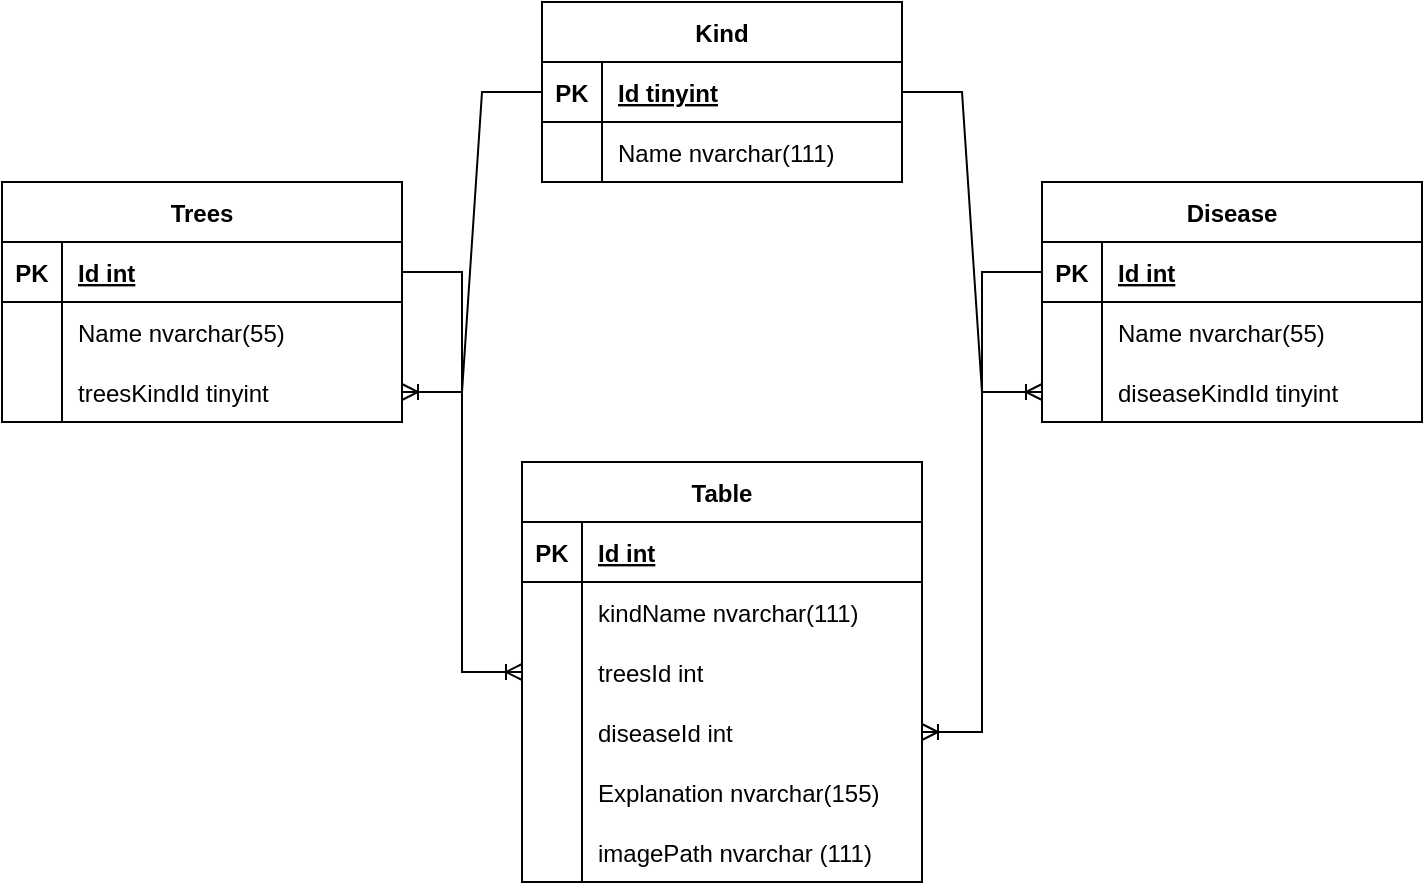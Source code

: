 <mxfile version="20.8.5" type="device"><diagram id="yClG1OPKaC8HBSMFP1sN" name="Sayfa -1"><mxGraphModel dx="879" dy="660" grid="1" gridSize="10" guides="1" tooltips="1" connect="1" arrows="1" fold="1" page="1" pageScale="1" pageWidth="827" pageHeight="1169" math="0" shadow="0"><root><mxCell id="0"/><mxCell id="1" parent="0"/><mxCell id="vMOsrhIO-IIE8Hl8CDRx-1" value="Trees" style="shape=table;startSize=30;container=1;collapsible=1;childLayout=tableLayout;fixedRows=1;rowLines=0;fontStyle=1;align=center;resizeLast=1;" parent="1" vertex="1"><mxGeometry x="40" y="200" width="200" height="120" as="geometry"/></mxCell><mxCell id="vMOsrhIO-IIE8Hl8CDRx-2" value="" style="shape=tableRow;horizontal=0;startSize=0;swimlaneHead=0;swimlaneBody=0;fillColor=none;collapsible=0;dropTarget=0;points=[[0,0.5],[1,0.5]];portConstraint=eastwest;top=0;left=0;right=0;bottom=1;" parent="vMOsrhIO-IIE8Hl8CDRx-1" vertex="1"><mxGeometry y="30" width="200" height="30" as="geometry"/></mxCell><mxCell id="vMOsrhIO-IIE8Hl8CDRx-3" value="PK" style="shape=partialRectangle;connectable=0;fillColor=none;top=0;left=0;bottom=0;right=0;fontStyle=1;overflow=hidden;" parent="vMOsrhIO-IIE8Hl8CDRx-2" vertex="1"><mxGeometry width="30" height="30" as="geometry"><mxRectangle width="30" height="30" as="alternateBounds"/></mxGeometry></mxCell><mxCell id="vMOsrhIO-IIE8Hl8CDRx-4" value="Id int" style="shape=partialRectangle;connectable=0;fillColor=none;top=0;left=0;bottom=0;right=0;align=left;spacingLeft=6;fontStyle=5;overflow=hidden;" parent="vMOsrhIO-IIE8Hl8CDRx-2" vertex="1"><mxGeometry x="30" width="170" height="30" as="geometry"><mxRectangle width="170" height="30" as="alternateBounds"/></mxGeometry></mxCell><mxCell id="vMOsrhIO-IIE8Hl8CDRx-5" value="" style="shape=tableRow;horizontal=0;startSize=0;swimlaneHead=0;swimlaneBody=0;fillColor=none;collapsible=0;dropTarget=0;points=[[0,0.5],[1,0.5]];portConstraint=eastwest;top=0;left=0;right=0;bottom=0;" parent="vMOsrhIO-IIE8Hl8CDRx-1" vertex="1"><mxGeometry y="60" width="200" height="30" as="geometry"/></mxCell><mxCell id="vMOsrhIO-IIE8Hl8CDRx-6" value="" style="shape=partialRectangle;connectable=0;fillColor=none;top=0;left=0;bottom=0;right=0;editable=1;overflow=hidden;" parent="vMOsrhIO-IIE8Hl8CDRx-5" vertex="1"><mxGeometry width="30" height="30" as="geometry"><mxRectangle width="30" height="30" as="alternateBounds"/></mxGeometry></mxCell><mxCell id="vMOsrhIO-IIE8Hl8CDRx-7" value="Name nvarchar(55)" style="shape=partialRectangle;connectable=0;fillColor=none;top=0;left=0;bottom=0;right=0;align=left;spacingLeft=6;overflow=hidden;" parent="vMOsrhIO-IIE8Hl8CDRx-5" vertex="1"><mxGeometry x="30" width="170" height="30" as="geometry"><mxRectangle width="170" height="30" as="alternateBounds"/></mxGeometry></mxCell><mxCell id="L5vYPOs5I0ZuMUx9yL5z-11" value="" style="shape=tableRow;horizontal=0;startSize=0;swimlaneHead=0;swimlaneBody=0;fillColor=none;collapsible=0;dropTarget=0;points=[[0,0.5],[1,0.5]];portConstraint=eastwest;top=0;left=0;right=0;bottom=0;" parent="vMOsrhIO-IIE8Hl8CDRx-1" vertex="1"><mxGeometry y="90" width="200" height="30" as="geometry"/></mxCell><mxCell id="L5vYPOs5I0ZuMUx9yL5z-12" value="" style="shape=partialRectangle;connectable=0;fillColor=none;top=0;left=0;bottom=0;right=0;editable=1;overflow=hidden;" parent="L5vYPOs5I0ZuMUx9yL5z-11" vertex="1"><mxGeometry width="30" height="30" as="geometry"><mxRectangle width="30" height="30" as="alternateBounds"/></mxGeometry></mxCell><mxCell id="L5vYPOs5I0ZuMUx9yL5z-13" value="treesKindId tinyint" style="shape=partialRectangle;connectable=0;fillColor=none;top=0;left=0;bottom=0;right=0;align=left;spacingLeft=6;overflow=hidden;" parent="L5vYPOs5I0ZuMUx9yL5z-11" vertex="1"><mxGeometry x="30" width="170" height="30" as="geometry"><mxRectangle width="170" height="30" as="alternateBounds"/></mxGeometry></mxCell><mxCell id="vMOsrhIO-IIE8Hl8CDRx-18" value="Kind" style="shape=table;startSize=30;container=1;collapsible=1;childLayout=tableLayout;fixedRows=1;rowLines=0;fontStyle=1;align=center;resizeLast=1;" parent="1" vertex="1"><mxGeometry x="310" y="110" width="180" height="90" as="geometry"/></mxCell><mxCell id="vMOsrhIO-IIE8Hl8CDRx-19" value="" style="shape=tableRow;horizontal=0;startSize=0;swimlaneHead=0;swimlaneBody=0;fillColor=none;collapsible=0;dropTarget=0;points=[[0,0.5],[1,0.5]];portConstraint=eastwest;top=0;left=0;right=0;bottom=1;" parent="vMOsrhIO-IIE8Hl8CDRx-18" vertex="1"><mxGeometry y="30" width="180" height="30" as="geometry"/></mxCell><mxCell id="vMOsrhIO-IIE8Hl8CDRx-20" value="PK" style="shape=partialRectangle;connectable=0;fillColor=none;top=0;left=0;bottom=0;right=0;fontStyle=1;overflow=hidden;" parent="vMOsrhIO-IIE8Hl8CDRx-19" vertex="1"><mxGeometry width="30" height="30" as="geometry"><mxRectangle width="30" height="30" as="alternateBounds"/></mxGeometry></mxCell><mxCell id="vMOsrhIO-IIE8Hl8CDRx-21" value="Id tinyint" style="shape=partialRectangle;connectable=0;fillColor=none;top=0;left=0;bottom=0;right=0;align=left;spacingLeft=6;fontStyle=5;overflow=hidden;" parent="vMOsrhIO-IIE8Hl8CDRx-19" vertex="1"><mxGeometry x="30" width="150" height="30" as="geometry"><mxRectangle width="150" height="30" as="alternateBounds"/></mxGeometry></mxCell><mxCell id="vMOsrhIO-IIE8Hl8CDRx-22" value="" style="shape=tableRow;horizontal=0;startSize=0;swimlaneHead=0;swimlaneBody=0;fillColor=none;collapsible=0;dropTarget=0;points=[[0,0.5],[1,0.5]];portConstraint=eastwest;top=0;left=0;right=0;bottom=0;" parent="vMOsrhIO-IIE8Hl8CDRx-18" vertex="1"><mxGeometry y="60" width="180" height="30" as="geometry"/></mxCell><mxCell id="vMOsrhIO-IIE8Hl8CDRx-23" value="" style="shape=partialRectangle;connectable=0;fillColor=none;top=0;left=0;bottom=0;right=0;editable=1;overflow=hidden;" parent="vMOsrhIO-IIE8Hl8CDRx-22" vertex="1"><mxGeometry width="30" height="30" as="geometry"><mxRectangle width="30" height="30" as="alternateBounds"/></mxGeometry></mxCell><mxCell id="vMOsrhIO-IIE8Hl8CDRx-24" value="Name nvarchar(111)" style="shape=partialRectangle;connectable=0;fillColor=none;top=0;left=0;bottom=0;right=0;align=left;spacingLeft=6;overflow=hidden;" parent="vMOsrhIO-IIE8Hl8CDRx-22" vertex="1"><mxGeometry x="30" width="150" height="30" as="geometry"><mxRectangle width="150" height="30" as="alternateBounds"/></mxGeometry></mxCell><mxCell id="vMOsrhIO-IIE8Hl8CDRx-31" value="Disease" style="shape=table;startSize=30;container=1;collapsible=1;childLayout=tableLayout;fixedRows=1;rowLines=0;fontStyle=1;align=center;resizeLast=1;" parent="1" vertex="1"><mxGeometry x="560" y="200" width="190" height="120" as="geometry"/></mxCell><mxCell id="vMOsrhIO-IIE8Hl8CDRx-32" value="" style="shape=tableRow;horizontal=0;startSize=0;swimlaneHead=0;swimlaneBody=0;fillColor=none;collapsible=0;dropTarget=0;points=[[0,0.5],[1,0.5]];portConstraint=eastwest;top=0;left=0;right=0;bottom=1;" parent="vMOsrhIO-IIE8Hl8CDRx-31" vertex="1"><mxGeometry y="30" width="190" height="30" as="geometry"/></mxCell><mxCell id="vMOsrhIO-IIE8Hl8CDRx-33" value="PK" style="shape=partialRectangle;connectable=0;fillColor=none;top=0;left=0;bottom=0;right=0;fontStyle=1;overflow=hidden;" parent="vMOsrhIO-IIE8Hl8CDRx-32" vertex="1"><mxGeometry width="30" height="30" as="geometry"><mxRectangle width="30" height="30" as="alternateBounds"/></mxGeometry></mxCell><mxCell id="vMOsrhIO-IIE8Hl8CDRx-34" value="Id int" style="shape=partialRectangle;connectable=0;fillColor=none;top=0;left=0;bottom=0;right=0;align=left;spacingLeft=6;fontStyle=5;overflow=hidden;" parent="vMOsrhIO-IIE8Hl8CDRx-32" vertex="1"><mxGeometry x="30" width="160" height="30" as="geometry"><mxRectangle width="160" height="30" as="alternateBounds"/></mxGeometry></mxCell><mxCell id="vMOsrhIO-IIE8Hl8CDRx-38" value="" style="shape=tableRow;horizontal=0;startSize=0;swimlaneHead=0;swimlaneBody=0;fillColor=none;collapsible=0;dropTarget=0;points=[[0,0.5],[1,0.5]];portConstraint=eastwest;top=0;left=0;right=0;bottom=0;" parent="vMOsrhIO-IIE8Hl8CDRx-31" vertex="1"><mxGeometry y="60" width="190" height="30" as="geometry"/></mxCell><mxCell id="vMOsrhIO-IIE8Hl8CDRx-39" value="" style="shape=partialRectangle;connectable=0;fillColor=none;top=0;left=0;bottom=0;right=0;editable=1;overflow=hidden;" parent="vMOsrhIO-IIE8Hl8CDRx-38" vertex="1"><mxGeometry width="30" height="30" as="geometry"><mxRectangle width="30" height="30" as="alternateBounds"/></mxGeometry></mxCell><mxCell id="vMOsrhIO-IIE8Hl8CDRx-40" value="Name nvarchar(55)" style="shape=partialRectangle;connectable=0;fillColor=none;top=0;left=0;bottom=0;right=0;align=left;spacingLeft=6;overflow=hidden;" parent="vMOsrhIO-IIE8Hl8CDRx-38" vertex="1"><mxGeometry x="30" width="160" height="30" as="geometry"><mxRectangle width="160" height="30" as="alternateBounds"/></mxGeometry></mxCell><mxCell id="L5vYPOs5I0ZuMUx9yL5z-14" value="" style="shape=tableRow;horizontal=0;startSize=0;swimlaneHead=0;swimlaneBody=0;fillColor=none;collapsible=0;dropTarget=0;points=[[0,0.5],[1,0.5]];portConstraint=eastwest;top=0;left=0;right=0;bottom=0;" parent="vMOsrhIO-IIE8Hl8CDRx-31" vertex="1"><mxGeometry y="90" width="190" height="30" as="geometry"/></mxCell><mxCell id="L5vYPOs5I0ZuMUx9yL5z-15" value="" style="shape=partialRectangle;connectable=0;fillColor=none;top=0;left=0;bottom=0;right=0;editable=1;overflow=hidden;" parent="L5vYPOs5I0ZuMUx9yL5z-14" vertex="1"><mxGeometry width="30" height="30" as="geometry"><mxRectangle width="30" height="30" as="alternateBounds"/></mxGeometry></mxCell><mxCell id="L5vYPOs5I0ZuMUx9yL5z-16" value="diseaseKindId tinyint" style="shape=partialRectangle;connectable=0;fillColor=none;top=0;left=0;bottom=0;right=0;align=left;spacingLeft=6;overflow=hidden;" parent="L5vYPOs5I0ZuMUx9yL5z-14" vertex="1"><mxGeometry x="30" width="160" height="30" as="geometry"><mxRectangle width="160" height="30" as="alternateBounds"/></mxGeometry></mxCell><mxCell id="vMOsrhIO-IIE8Hl8CDRx-69" value="Table" style="shape=table;startSize=30;container=1;collapsible=1;childLayout=tableLayout;fixedRows=1;rowLines=0;fontStyle=1;align=center;resizeLast=1;" parent="1" vertex="1"><mxGeometry x="300" y="340" width="200" height="210" as="geometry"/></mxCell><mxCell id="vMOsrhIO-IIE8Hl8CDRx-70" value="" style="shape=tableRow;horizontal=0;startSize=0;swimlaneHead=0;swimlaneBody=0;fillColor=none;collapsible=0;dropTarget=0;points=[[0,0.5],[1,0.5]];portConstraint=eastwest;top=0;left=0;right=0;bottom=1;" parent="vMOsrhIO-IIE8Hl8CDRx-69" vertex="1"><mxGeometry y="30" width="200" height="30" as="geometry"/></mxCell><mxCell id="vMOsrhIO-IIE8Hl8CDRx-71" value="PK" style="shape=partialRectangle;connectable=0;fillColor=none;top=0;left=0;bottom=0;right=0;fontStyle=1;overflow=hidden;" parent="vMOsrhIO-IIE8Hl8CDRx-70" vertex="1"><mxGeometry width="30" height="30" as="geometry"><mxRectangle width="30" height="30" as="alternateBounds"/></mxGeometry></mxCell><mxCell id="vMOsrhIO-IIE8Hl8CDRx-72" value="Id int" style="shape=partialRectangle;connectable=0;fillColor=none;top=0;left=0;bottom=0;right=0;align=left;spacingLeft=6;fontStyle=5;overflow=hidden;" parent="vMOsrhIO-IIE8Hl8CDRx-70" vertex="1"><mxGeometry x="30" width="170" height="30" as="geometry"><mxRectangle width="170" height="30" as="alternateBounds"/></mxGeometry></mxCell><mxCell id="vMOsrhIO-IIE8Hl8CDRx-73" value="" style="shape=tableRow;horizontal=0;startSize=0;swimlaneHead=0;swimlaneBody=0;fillColor=none;collapsible=0;dropTarget=0;points=[[0,0.5],[1,0.5]];portConstraint=eastwest;top=0;left=0;right=0;bottom=0;" parent="vMOsrhIO-IIE8Hl8CDRx-69" vertex="1"><mxGeometry y="60" width="200" height="30" as="geometry"/></mxCell><mxCell id="vMOsrhIO-IIE8Hl8CDRx-74" value="" style="shape=partialRectangle;connectable=0;fillColor=none;top=0;left=0;bottom=0;right=0;editable=1;overflow=hidden;" parent="vMOsrhIO-IIE8Hl8CDRx-73" vertex="1"><mxGeometry width="30" height="30" as="geometry"><mxRectangle width="30" height="30" as="alternateBounds"/></mxGeometry></mxCell><mxCell id="vMOsrhIO-IIE8Hl8CDRx-75" value="kindName nvarchar(111)" style="shape=partialRectangle;connectable=0;fillColor=none;top=0;left=0;bottom=0;right=0;align=left;spacingLeft=6;overflow=hidden;" parent="vMOsrhIO-IIE8Hl8CDRx-73" vertex="1"><mxGeometry x="30" width="170" height="30" as="geometry"><mxRectangle width="170" height="30" as="alternateBounds"/></mxGeometry></mxCell><mxCell id="vMOsrhIO-IIE8Hl8CDRx-76" value="" style="shape=tableRow;horizontal=0;startSize=0;swimlaneHead=0;swimlaneBody=0;fillColor=none;collapsible=0;dropTarget=0;points=[[0,0.5],[1,0.5]];portConstraint=eastwest;top=0;left=0;right=0;bottom=0;" parent="vMOsrhIO-IIE8Hl8CDRx-69" vertex="1"><mxGeometry y="90" width="200" height="30" as="geometry"/></mxCell><mxCell id="vMOsrhIO-IIE8Hl8CDRx-77" value="" style="shape=partialRectangle;connectable=0;fillColor=none;top=0;left=0;bottom=0;right=0;editable=1;overflow=hidden;" parent="vMOsrhIO-IIE8Hl8CDRx-76" vertex="1"><mxGeometry width="30" height="30" as="geometry"><mxRectangle width="30" height="30" as="alternateBounds"/></mxGeometry></mxCell><mxCell id="vMOsrhIO-IIE8Hl8CDRx-78" value="treesId int" style="shape=partialRectangle;connectable=0;fillColor=none;top=0;left=0;bottom=0;right=0;align=left;spacingLeft=6;overflow=hidden;" parent="vMOsrhIO-IIE8Hl8CDRx-76" vertex="1"><mxGeometry x="30" width="170" height="30" as="geometry"><mxRectangle width="170" height="30" as="alternateBounds"/></mxGeometry></mxCell><mxCell id="vMOsrhIO-IIE8Hl8CDRx-79" value="" style="shape=tableRow;horizontal=0;startSize=0;swimlaneHead=0;swimlaneBody=0;fillColor=none;collapsible=0;dropTarget=0;points=[[0,0.5],[1,0.5]];portConstraint=eastwest;top=0;left=0;right=0;bottom=0;" parent="vMOsrhIO-IIE8Hl8CDRx-69" vertex="1"><mxGeometry y="120" width="200" height="30" as="geometry"/></mxCell><mxCell id="vMOsrhIO-IIE8Hl8CDRx-80" value="" style="shape=partialRectangle;connectable=0;fillColor=none;top=0;left=0;bottom=0;right=0;editable=1;overflow=hidden;" parent="vMOsrhIO-IIE8Hl8CDRx-79" vertex="1"><mxGeometry width="30" height="30" as="geometry"><mxRectangle width="30" height="30" as="alternateBounds"/></mxGeometry></mxCell><mxCell id="vMOsrhIO-IIE8Hl8CDRx-81" value="diseaseId int" style="shape=partialRectangle;connectable=0;fillColor=none;top=0;left=0;bottom=0;right=0;align=left;spacingLeft=6;overflow=hidden;" parent="vMOsrhIO-IIE8Hl8CDRx-79" vertex="1"><mxGeometry x="30" width="170" height="30" as="geometry"><mxRectangle width="170" height="30" as="alternateBounds"/></mxGeometry></mxCell><mxCell id="vMOsrhIO-IIE8Hl8CDRx-82" value="" style="shape=tableRow;horizontal=0;startSize=0;swimlaneHead=0;swimlaneBody=0;fillColor=none;collapsible=0;dropTarget=0;points=[[0,0.5],[1,0.5]];portConstraint=eastwest;top=0;left=0;right=0;bottom=0;" parent="vMOsrhIO-IIE8Hl8CDRx-69" vertex="1"><mxGeometry y="150" width="200" height="30" as="geometry"/></mxCell><mxCell id="vMOsrhIO-IIE8Hl8CDRx-83" value="" style="shape=partialRectangle;connectable=0;fillColor=none;top=0;left=0;bottom=0;right=0;editable=1;overflow=hidden;" parent="vMOsrhIO-IIE8Hl8CDRx-82" vertex="1"><mxGeometry width="30" height="30" as="geometry"><mxRectangle width="30" height="30" as="alternateBounds"/></mxGeometry></mxCell><mxCell id="vMOsrhIO-IIE8Hl8CDRx-84" value="Explanation nvarchar(155)" style="shape=partialRectangle;connectable=0;fillColor=none;top=0;left=0;bottom=0;right=0;align=left;spacingLeft=6;overflow=hidden;" parent="vMOsrhIO-IIE8Hl8CDRx-82" vertex="1"><mxGeometry x="30" width="170" height="30" as="geometry"><mxRectangle width="170" height="30" as="alternateBounds"/></mxGeometry></mxCell><mxCell id="vMOsrhIO-IIE8Hl8CDRx-85" value="" style="shape=tableRow;horizontal=0;startSize=0;swimlaneHead=0;swimlaneBody=0;fillColor=none;collapsible=0;dropTarget=0;points=[[0,0.5],[1,0.5]];portConstraint=eastwest;top=0;left=0;right=0;bottom=0;" parent="vMOsrhIO-IIE8Hl8CDRx-69" vertex="1"><mxGeometry y="180" width="200" height="30" as="geometry"/></mxCell><mxCell id="vMOsrhIO-IIE8Hl8CDRx-86" value="" style="shape=partialRectangle;connectable=0;fillColor=none;top=0;left=0;bottom=0;right=0;editable=1;overflow=hidden;" parent="vMOsrhIO-IIE8Hl8CDRx-85" vertex="1"><mxGeometry width="30" height="30" as="geometry"><mxRectangle width="30" height="30" as="alternateBounds"/></mxGeometry></mxCell><mxCell id="vMOsrhIO-IIE8Hl8CDRx-87" value="imagePath nvarchar (111)" style="shape=partialRectangle;connectable=0;fillColor=none;top=0;left=0;bottom=0;right=0;align=left;spacingLeft=6;overflow=hidden;" parent="vMOsrhIO-IIE8Hl8CDRx-85" vertex="1"><mxGeometry x="30" width="170" height="30" as="geometry"><mxRectangle width="170" height="30" as="alternateBounds"/></mxGeometry></mxCell><mxCell id="L5vYPOs5I0ZuMUx9yL5z-17" value="" style="edgeStyle=entityRelationEdgeStyle;fontSize=12;html=1;endArrow=ERoneToMany;rounded=0;entryX=1;entryY=0.5;entryDx=0;entryDy=0;exitX=0;exitY=0.5;exitDx=0;exitDy=0;" parent="1" source="vMOsrhIO-IIE8Hl8CDRx-32" target="vMOsrhIO-IIE8Hl8CDRx-79" edge="1"><mxGeometry width="100" height="100" relative="1" as="geometry"><mxPoint x="360" y="390" as="sourcePoint"/><mxPoint x="460" y="290" as="targetPoint"/></mxGeometry></mxCell><mxCell id="L5vYPOs5I0ZuMUx9yL5z-18" value="" style="edgeStyle=entityRelationEdgeStyle;fontSize=12;html=1;endArrow=ERoneToMany;rounded=0;exitX=1;exitY=0.5;exitDx=0;exitDy=0;entryX=0;entryY=0.5;entryDx=0;entryDy=0;" parent="1" source="vMOsrhIO-IIE8Hl8CDRx-19" target="L5vYPOs5I0ZuMUx9yL5z-14" edge="1"><mxGeometry width="100" height="100" relative="1" as="geometry"><mxPoint x="360" y="390" as="sourcePoint"/><mxPoint x="550" y="320" as="targetPoint"/></mxGeometry></mxCell><mxCell id="L5vYPOs5I0ZuMUx9yL5z-19" value="" style="edgeStyle=entityRelationEdgeStyle;fontSize=12;html=1;endArrow=ERoneToMany;rounded=0;entryX=1;entryY=0.5;entryDx=0;entryDy=0;exitX=0;exitY=0.5;exitDx=0;exitDy=0;" parent="1" source="vMOsrhIO-IIE8Hl8CDRx-19" target="L5vYPOs5I0ZuMUx9yL5z-11" edge="1"><mxGeometry width="100" height="100" relative="1" as="geometry"><mxPoint x="360" y="390" as="sourcePoint"/><mxPoint x="460" y="290" as="targetPoint"/></mxGeometry></mxCell><mxCell id="L5vYPOs5I0ZuMUx9yL5z-20" value="" style="edgeStyle=entityRelationEdgeStyle;fontSize=12;html=1;endArrow=ERoneToMany;rounded=0;exitX=1;exitY=0.5;exitDx=0;exitDy=0;entryX=0;entryY=0.5;entryDx=0;entryDy=0;" parent="1" source="vMOsrhIO-IIE8Hl8CDRx-2" target="vMOsrhIO-IIE8Hl8CDRx-76" edge="1"><mxGeometry width="100" height="100" relative="1" as="geometry"><mxPoint x="360" y="390" as="sourcePoint"/><mxPoint x="240" y="450" as="targetPoint"/></mxGeometry></mxCell></root></mxGraphModel></diagram></mxfile>